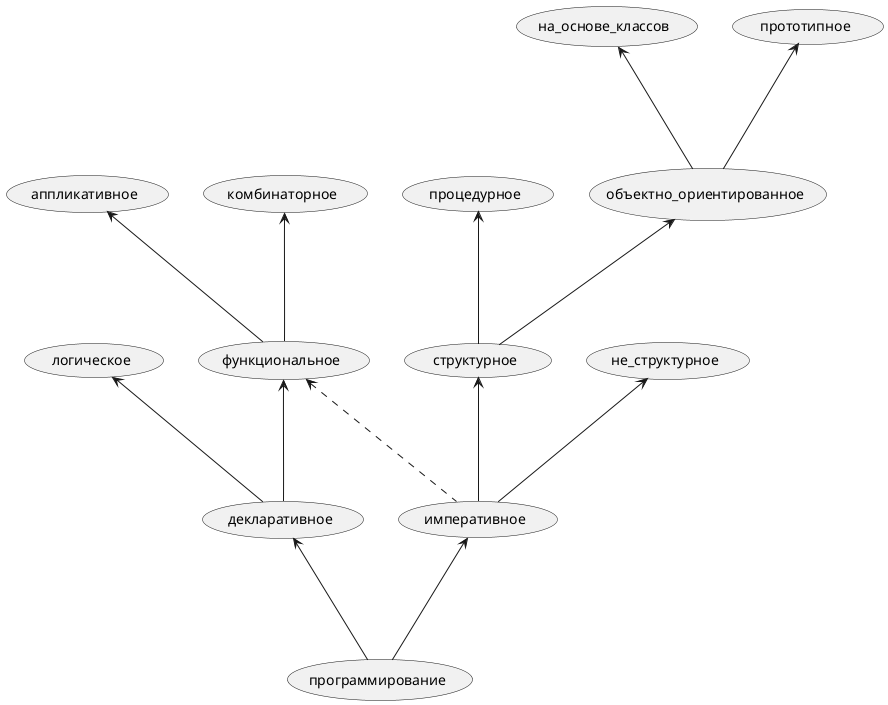 @startuml
 (программирование)
 (императивное)
 (декларативное)
 (логическое)
 (функциональное)
 (аппликативное)
 (комбинаторное)
 (структурное)
 (не_структурное)
 (процедурное)
 (объектно_ориентированное)
 (на_основе_классов)
 (прототипное)

императивное <--- программирование
декларативное <--- программирование
логическое <--- декларативное
функциональное <--- декларативное
аппликативное <--- функциональное
комбинаторное <--- функциональное
структурное <--- императивное
не_структурное <--- императивное
процедурное <--- структурное
объектно_ориентированное <--- структурное
функциональное <... императивное
на_основе_классов <--- объектно_ориентированное
прототипное <--- объектно_ориентированное
@enduml